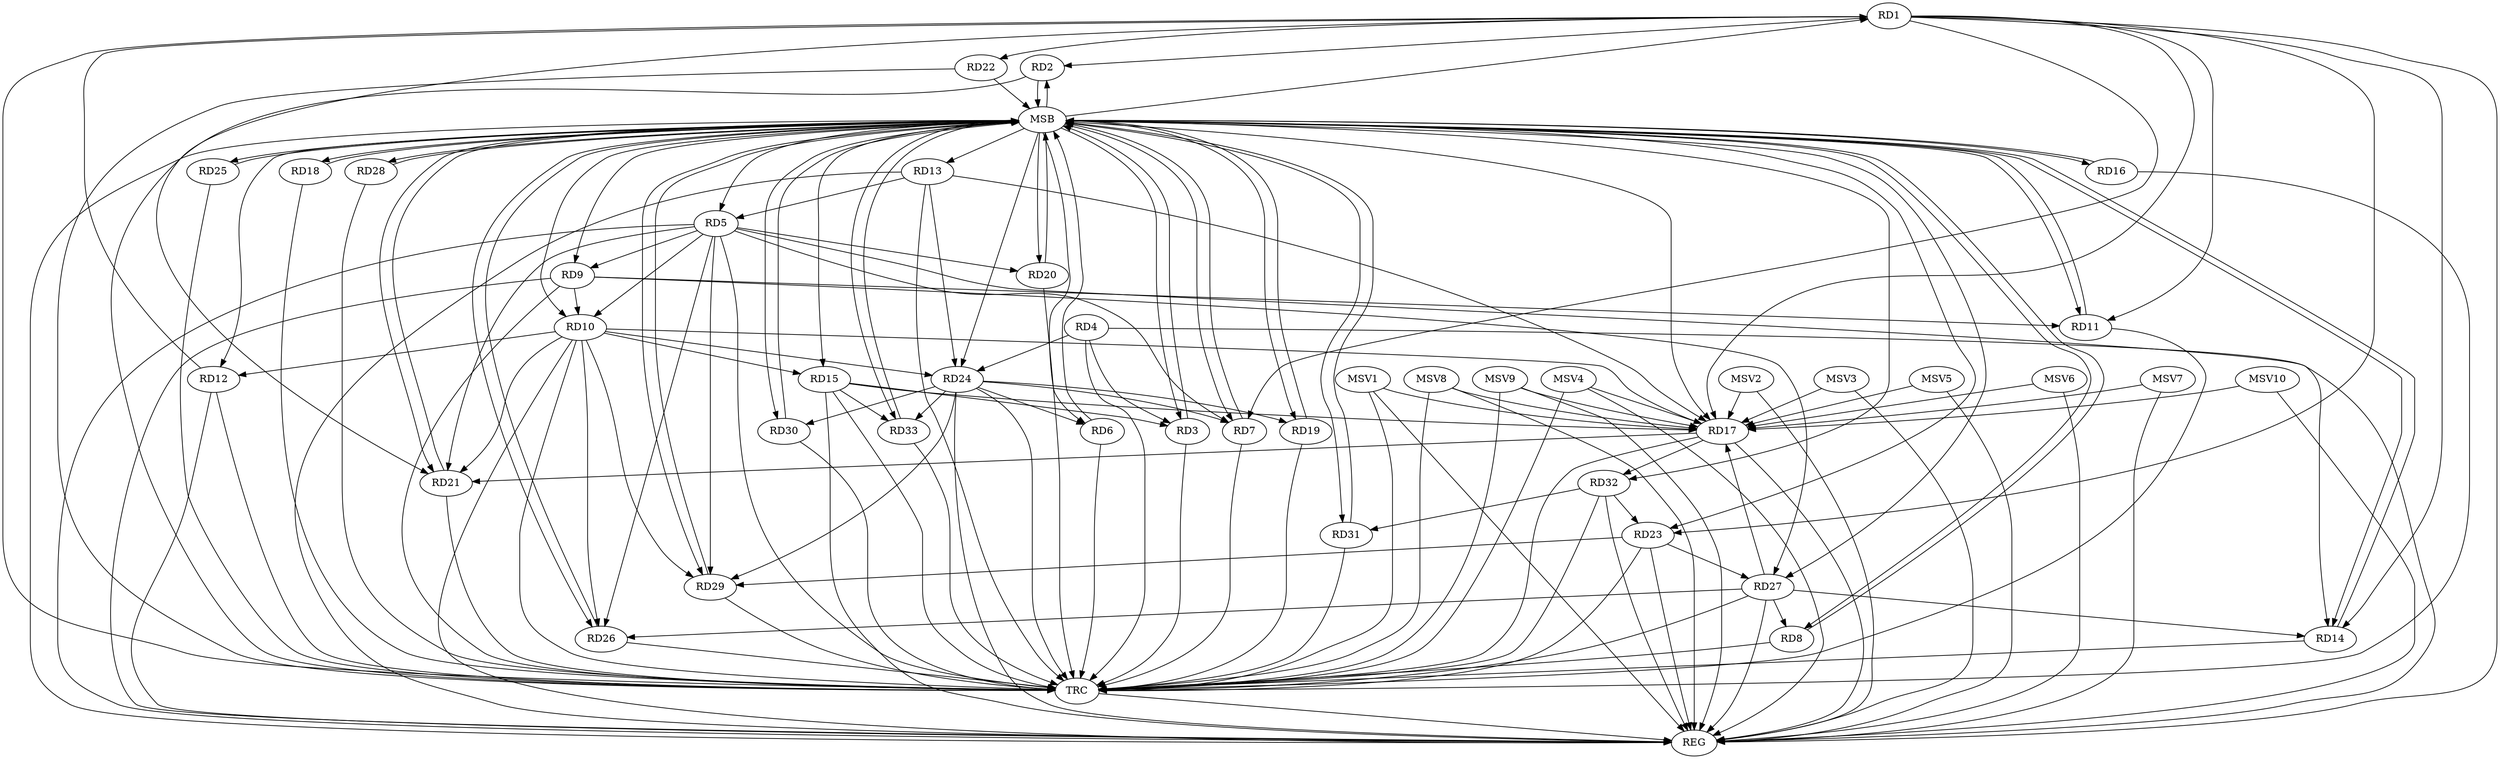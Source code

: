 strict digraph G {
  RD1 [ label="RD1" ];
  RD2 [ label="RD2" ];
  RD3 [ label="RD3" ];
  RD4 [ label="RD4" ];
  RD5 [ label="RD5" ];
  RD6 [ label="RD6" ];
  RD7 [ label="RD7" ];
  RD8 [ label="RD8" ];
  RD9 [ label="RD9" ];
  RD10 [ label="RD10" ];
  RD11 [ label="RD11" ];
  RD12 [ label="RD12" ];
  RD13 [ label="RD13" ];
  RD14 [ label="RD14" ];
  RD15 [ label="RD15" ];
  RD16 [ label="RD16" ];
  RD17 [ label="RD17" ];
  RD18 [ label="RD18" ];
  RD19 [ label="RD19" ];
  RD20 [ label="RD20" ];
  RD21 [ label="RD21" ];
  RD22 [ label="RD22" ];
  RD23 [ label="RD23" ];
  RD24 [ label="RD24" ];
  RD25 [ label="RD25" ];
  RD26 [ label="RD26" ];
  RD27 [ label="RD27" ];
  RD28 [ label="RD28" ];
  RD29 [ label="RD29" ];
  RD30 [ label="RD30" ];
  RD31 [ label="RD31" ];
  RD32 [ label="RD32" ];
  RD33 [ label="RD33" ];
  REG [ label="REG" ];
  MSB [ label="MSB" ];
  TRC [ label="TRC" ];
  MSV1 [ label="MSV1" ];
  MSV2 [ label="MSV2" ];
  MSV3 [ label="MSV3" ];
  MSV4 [ label="MSV4" ];
  MSV5 [ label="MSV5" ];
  MSV6 [ label="MSV6" ];
  MSV7 [ label="MSV7" ];
  MSV8 [ label="MSV8" ];
  MSV9 [ label="MSV9" ];
  MSV10 [ label="MSV10" ];
  RD1 -> RD2;
  RD1 -> RD7;
  RD1 -> RD11;
  RD12 -> RD1;
  RD1 -> RD14;
  RD1 -> RD17;
  RD1 -> RD21;
  RD1 -> RD22;
  RD1 -> RD23;
  RD4 -> RD3;
  RD15 -> RD3;
  RD4 -> RD24;
  RD5 -> RD7;
  RD5 -> RD9;
  RD5 -> RD10;
  RD13 -> RD5;
  RD5 -> RD14;
  RD5 -> RD20;
  RD5 -> RD21;
  RD5 -> RD26;
  RD5 -> RD29;
  RD24 -> RD6;
  RD24 -> RD7;
  RD27 -> RD8;
  RD9 -> RD10;
  RD9 -> RD11;
  RD9 -> RD27;
  RD10 -> RD12;
  RD10 -> RD15;
  RD10 -> RD17;
  RD10 -> RD21;
  RD10 -> RD24;
  RD10 -> RD26;
  RD10 -> RD29;
  RD13 -> RD17;
  RD13 -> RD24;
  RD27 -> RD14;
  RD15 -> RD17;
  RD15 -> RD33;
  RD17 -> RD21;
  RD27 -> RD17;
  RD17 -> RD32;
  RD24 -> RD19;
  RD23 -> RD27;
  RD23 -> RD29;
  RD32 -> RD23;
  RD24 -> RD29;
  RD24 -> RD30;
  RD24 -> RD33;
  RD27 -> RD26;
  RD32 -> RD31;
  RD1 -> REG;
  RD4 -> REG;
  RD5 -> REG;
  RD9 -> REG;
  RD10 -> REG;
  RD12 -> REG;
  RD13 -> REG;
  RD15 -> REG;
  RD17 -> REG;
  RD23 -> REG;
  RD24 -> REG;
  RD27 -> REG;
  RD32 -> REG;
  RD2 -> MSB;
  MSB -> RD28;
  MSB -> RD31;
  MSB -> REG;
  RD3 -> MSB;
  MSB -> RD5;
  MSB -> RD8;
  MSB -> RD9;
  RD6 -> MSB;
  MSB -> RD7;
  MSB -> RD25;
  RD7 -> MSB;
  MSB -> RD1;
  MSB -> RD6;
  MSB -> RD13;
  MSB -> RD18;
  MSB -> RD32;
  RD8 -> MSB;
  MSB -> RD14;
  MSB -> RD30;
  RD11 -> MSB;
  MSB -> RD2;
  MSB -> RD12;
  MSB -> RD29;
  RD14 -> MSB;
  MSB -> RD3;
  MSB -> RD27;
  RD16 -> MSB;
  RD18 -> MSB;
  MSB -> RD21;
  RD19 -> MSB;
  RD20 -> MSB;
  MSB -> RD15;
  MSB -> RD17;
  MSB -> RD26;
  RD21 -> MSB;
  MSB -> RD10;
  RD22 -> MSB;
  MSB -> RD20;
  RD25 -> MSB;
  RD26 -> MSB;
  MSB -> RD19;
  RD28 -> MSB;
  MSB -> RD16;
  MSB -> RD24;
  RD29 -> MSB;
  MSB -> RD23;
  RD30 -> MSB;
  MSB -> RD33;
  RD31 -> MSB;
  MSB -> RD11;
  RD33 -> MSB;
  RD1 -> TRC;
  RD2 -> TRC;
  RD3 -> TRC;
  RD4 -> TRC;
  RD5 -> TRC;
  RD6 -> TRC;
  RD7 -> TRC;
  RD8 -> TRC;
  RD9 -> TRC;
  RD10 -> TRC;
  RD11 -> TRC;
  RD12 -> TRC;
  RD13 -> TRC;
  RD14 -> TRC;
  RD15 -> TRC;
  RD16 -> TRC;
  RD17 -> TRC;
  RD18 -> TRC;
  RD19 -> TRC;
  RD20 -> TRC;
  RD21 -> TRC;
  RD22 -> TRC;
  RD23 -> TRC;
  RD24 -> TRC;
  RD25 -> TRC;
  RD26 -> TRC;
  RD27 -> TRC;
  RD28 -> TRC;
  RD29 -> TRC;
  RD30 -> TRC;
  RD31 -> TRC;
  RD32 -> TRC;
  RD33 -> TRC;
  TRC -> REG;
  MSV1 -> RD17;
  MSV2 -> RD17;
  MSV3 -> RD17;
  MSV4 -> RD17;
  MSV5 -> RD17;
  MSV6 -> RD17;
  MSV1 -> REG;
  MSV1 -> TRC;
  MSV2 -> REG;
  MSV3 -> REG;
  MSV4 -> REG;
  MSV4 -> TRC;
  MSV5 -> REG;
  MSV6 -> REG;
  MSV7 -> RD17;
  MSV7 -> REG;
  MSV8 -> RD17;
  MSV8 -> REG;
  MSV8 -> TRC;
  MSV9 -> RD17;
  MSV10 -> RD17;
  MSV9 -> REG;
  MSV9 -> TRC;
  MSV10 -> REG;
}
